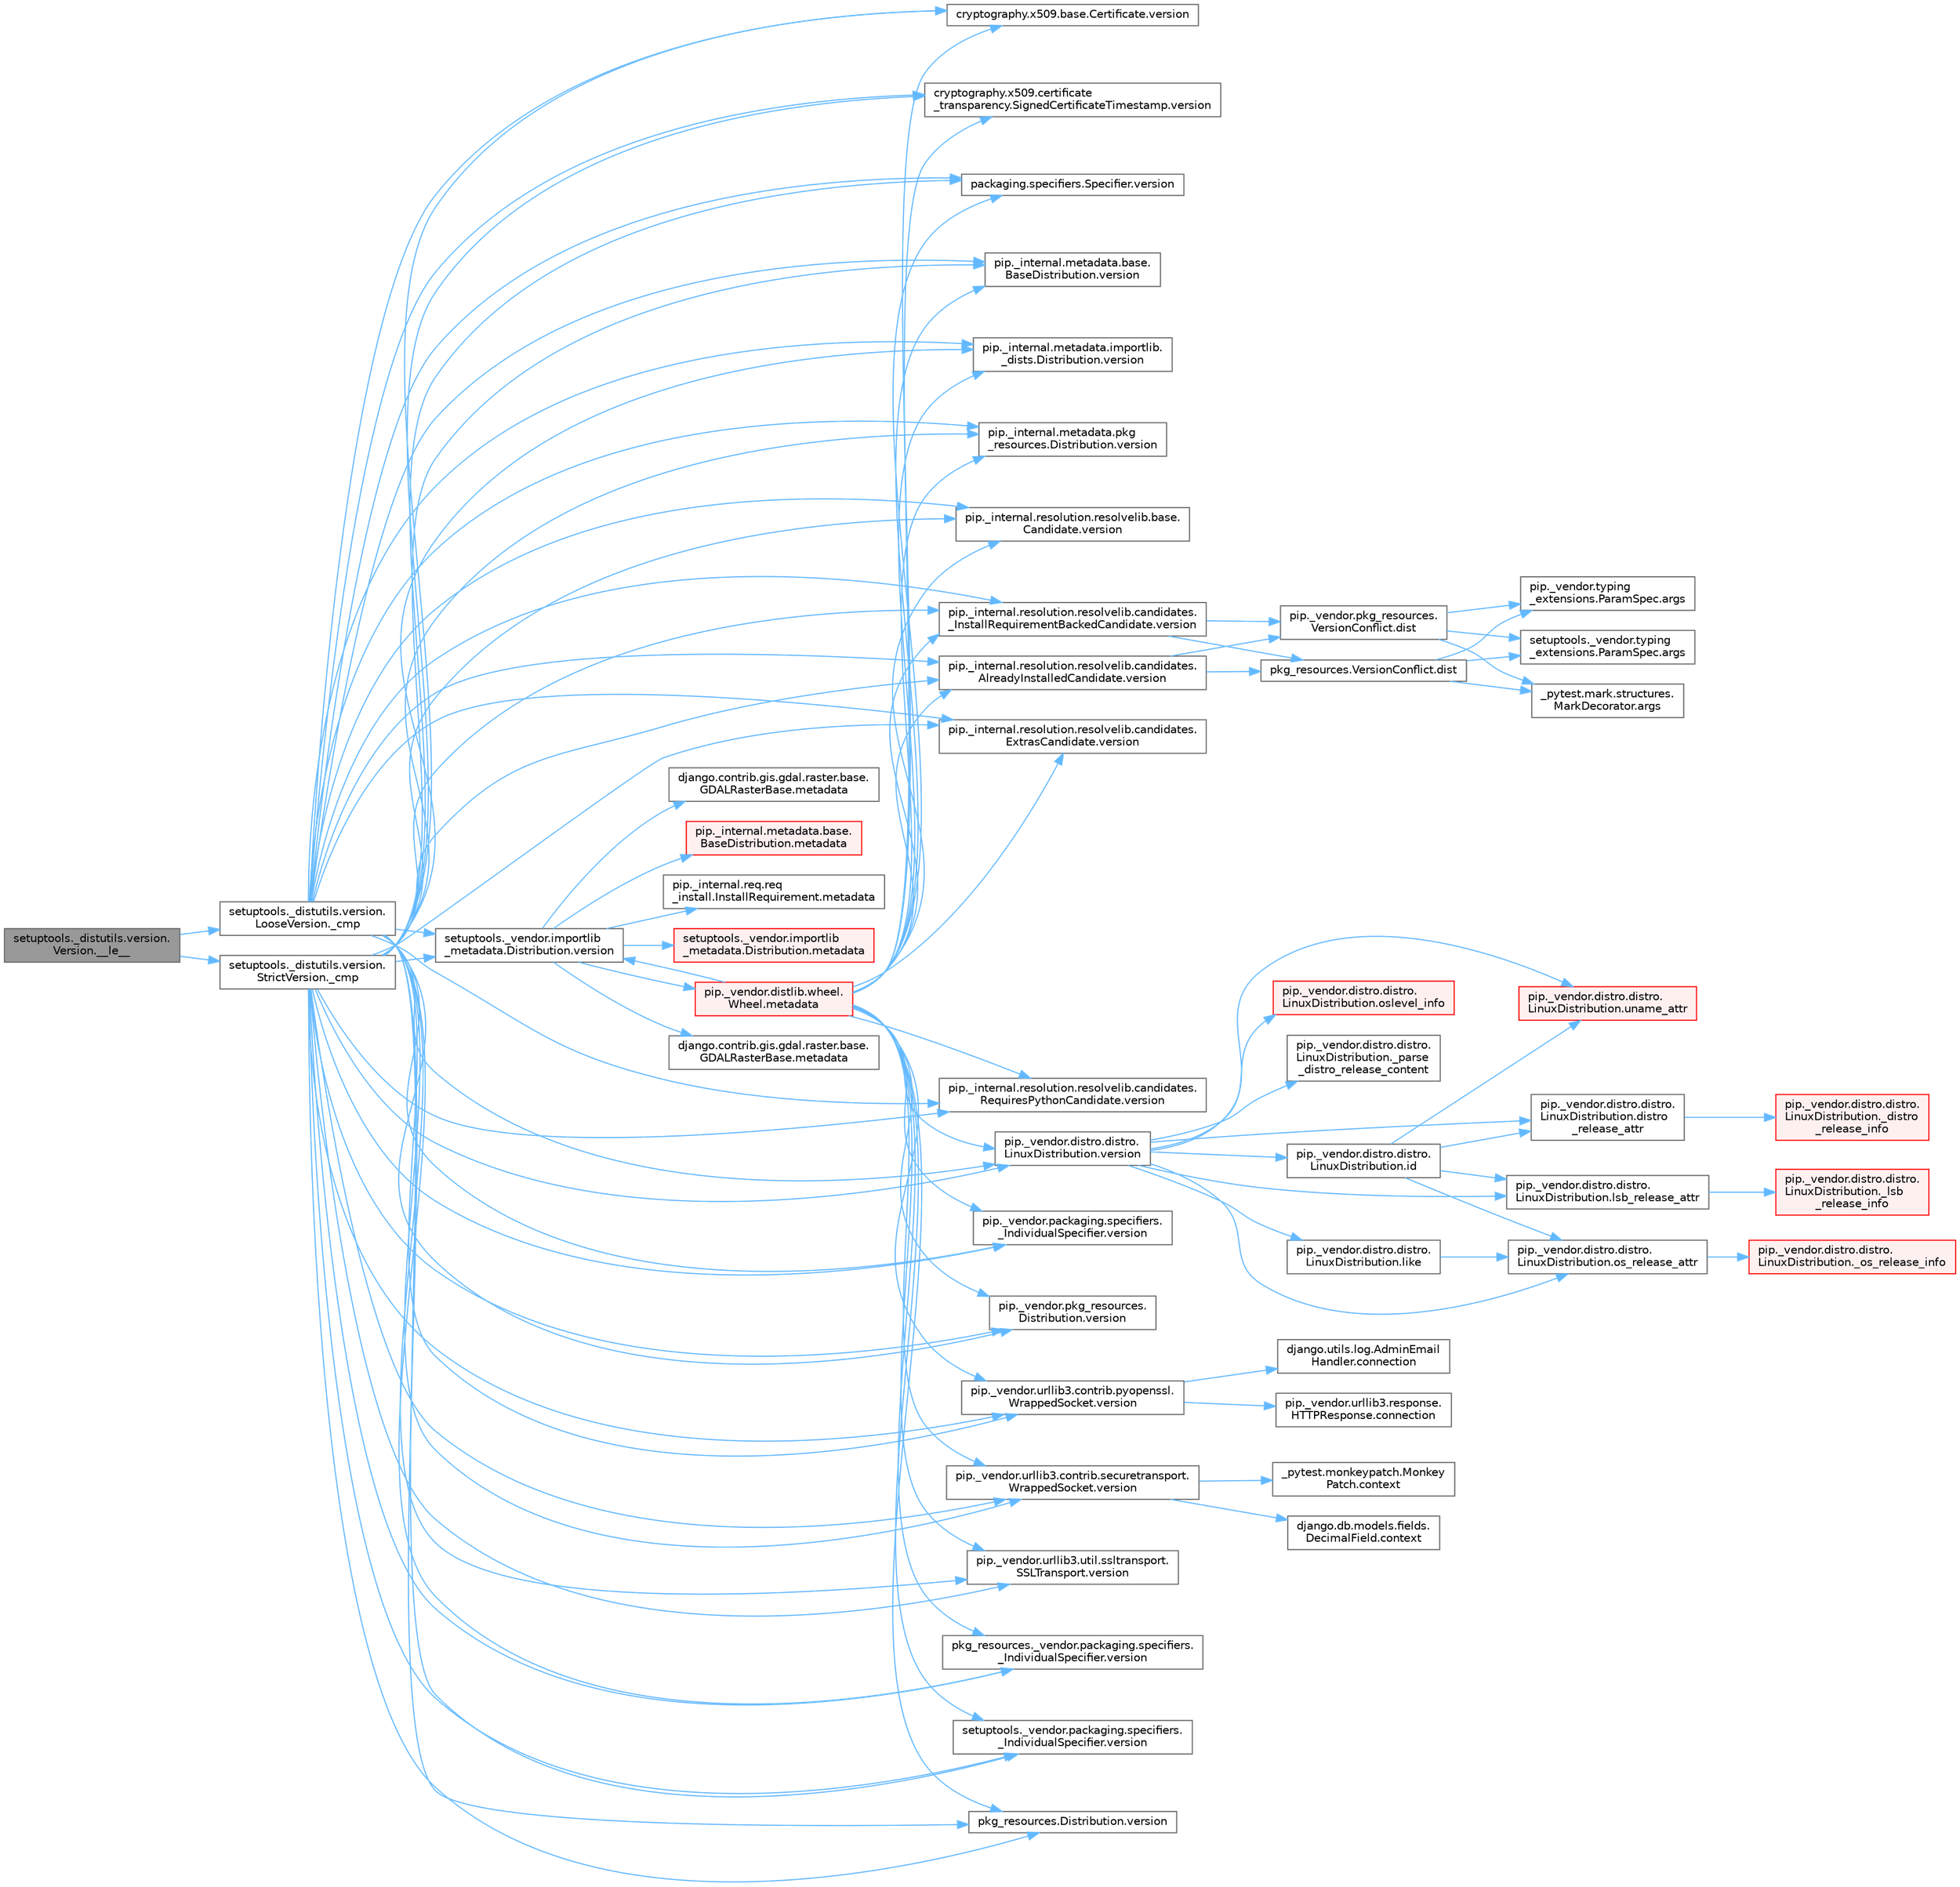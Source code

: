 digraph "setuptools._distutils.version.Version.__le__"
{
 // LATEX_PDF_SIZE
  bgcolor="transparent";
  edge [fontname=Helvetica,fontsize=10,labelfontname=Helvetica,labelfontsize=10];
  node [fontname=Helvetica,fontsize=10,shape=box,height=0.2,width=0.4];
  rankdir="LR";
  Node1 [id="Node000001",label="setuptools._distutils.version.\lVersion.__le__",height=0.2,width=0.4,color="gray40", fillcolor="grey60", style="filled", fontcolor="black",tooltip=" "];
  Node1 -> Node2 [id="edge1_Node000001_Node000002",color="steelblue1",style="solid",tooltip=" "];
  Node2 [id="Node000002",label="setuptools._distutils.version.\lLooseVersion._cmp",height=0.2,width=0.4,color="grey40", fillcolor="white", style="filled",URL="$classsetuptools_1_1__distutils_1_1version_1_1_loose_version.html#ae34a75c3977228cbb3f658b87d7a8302",tooltip=" "];
  Node2 -> Node3 [id="edge2_Node000002_Node000003",color="steelblue1",style="solid",tooltip=" "];
  Node3 [id="Node000003",label="cryptography.x509.base.Certificate.version",height=0.2,width=0.4,color="grey40", fillcolor="white", style="filled",URL="$classcryptography_1_1x509_1_1base_1_1_certificate.html#a409d340d01bf8acdd9790f6321f1b283",tooltip=" "];
  Node2 -> Node4 [id="edge3_Node000002_Node000004",color="steelblue1",style="solid",tooltip=" "];
  Node4 [id="Node000004",label="cryptography.x509.certificate\l_transparency.SignedCertificateTimestamp.version",height=0.2,width=0.4,color="grey40", fillcolor="white", style="filled",URL="$classcryptography_1_1x509_1_1certificate__transparency_1_1_signed_certificate_timestamp.html#a19434e4df91aa32c7b4654a16a672c8b",tooltip=" "];
  Node2 -> Node5 [id="edge4_Node000002_Node000005",color="steelblue1",style="solid",tooltip=" "];
  Node5 [id="Node000005",label="packaging.specifiers.Specifier.version",height=0.2,width=0.4,color="grey40", fillcolor="white", style="filled",URL="$classpackaging_1_1specifiers_1_1_specifier.html#a362b16f4c6f1f24b6b20b59b35d4689e",tooltip=" "];
  Node2 -> Node6 [id="edge5_Node000002_Node000006",color="steelblue1",style="solid",tooltip=" "];
  Node6 [id="Node000006",label="pip._internal.metadata.base.\lBaseDistribution.version",height=0.2,width=0.4,color="grey40", fillcolor="white", style="filled",URL="$classpip_1_1__internal_1_1metadata_1_1base_1_1_base_distribution.html#af4024115351223c1472e72e4c17da2fc",tooltip=" "];
  Node2 -> Node7 [id="edge6_Node000002_Node000007",color="steelblue1",style="solid",tooltip=" "];
  Node7 [id="Node000007",label="pip._internal.metadata.importlib.\l_dists.Distribution.version",height=0.2,width=0.4,color="grey40", fillcolor="white", style="filled",URL="$classpip_1_1__internal_1_1metadata_1_1importlib_1_1__dists_1_1_distribution.html#abd95316132f93c875260264dd5ae2513",tooltip=" "];
  Node2 -> Node8 [id="edge7_Node000002_Node000008",color="steelblue1",style="solid",tooltip=" "];
  Node8 [id="Node000008",label="pip._internal.metadata.pkg\l_resources.Distribution.version",height=0.2,width=0.4,color="grey40", fillcolor="white", style="filled",URL="$classpip_1_1__internal_1_1metadata_1_1pkg__resources_1_1_distribution.html#ac83e189aa08d2465284bb5d465190dde",tooltip=" "];
  Node2 -> Node9 [id="edge8_Node000002_Node000009",color="steelblue1",style="solid",tooltip=" "];
  Node9 [id="Node000009",label="pip._internal.resolution.resolvelib.base.\lCandidate.version",height=0.2,width=0.4,color="grey40", fillcolor="white", style="filled",URL="$classpip_1_1__internal_1_1resolution_1_1resolvelib_1_1base_1_1_candidate.html#a9c16dfa9e4f9aefc73ba5e64b22a8475",tooltip=" "];
  Node2 -> Node10 [id="edge9_Node000002_Node000010",color="steelblue1",style="solid",tooltip=" "];
  Node10 [id="Node000010",label="pip._internal.resolution.resolvelib.candidates.\l_InstallRequirementBackedCandidate.version",height=0.2,width=0.4,color="grey40", fillcolor="white", style="filled",URL="$classpip_1_1__internal_1_1resolution_1_1resolvelib_1_1candidates_1_1___install_requirement_backed_candidate.html#a4f4a974e66da6155fd19dedc8149f7a9",tooltip=" "];
  Node10 -> Node11 [id="edge10_Node000010_Node000011",color="steelblue1",style="solid",tooltip=" "];
  Node11 [id="Node000011",label="pip._vendor.pkg_resources.\lVersionConflict.dist",height=0.2,width=0.4,color="grey40", fillcolor="white", style="filled",URL="$classpip_1_1__vendor_1_1pkg__resources_1_1_version_conflict.html#a7fa47ad16b5d2c05a357fb42fc4d595d",tooltip=" "];
  Node11 -> Node12 [id="edge11_Node000011_Node000012",color="steelblue1",style="solid",tooltip=" "];
  Node12 [id="Node000012",label="_pytest.mark.structures.\lMarkDecorator.args",height=0.2,width=0.4,color="grey40", fillcolor="white", style="filled",URL="$class__pytest_1_1mark_1_1structures_1_1_mark_decorator.html#ab4999c45eec5ddbd26d29a7b58faca6b",tooltip=" "];
  Node11 -> Node13 [id="edge12_Node000011_Node000013",color="steelblue1",style="solid",tooltip=" "];
  Node13 [id="Node000013",label="pip._vendor.typing\l_extensions.ParamSpec.args",height=0.2,width=0.4,color="grey40", fillcolor="white", style="filled",URL="$classpip_1_1__vendor_1_1typing__extensions_1_1_param_spec.html#af9c011d670deaf40c04ee9c1ae53259f",tooltip=" "];
  Node11 -> Node14 [id="edge13_Node000011_Node000014",color="steelblue1",style="solid",tooltip=" "];
  Node14 [id="Node000014",label="setuptools._vendor.typing\l_extensions.ParamSpec.args",height=0.2,width=0.4,color="grey40", fillcolor="white", style="filled",URL="$classsetuptools_1_1__vendor_1_1typing__extensions_1_1_param_spec.html#ad62e4977155f8ecf52e51dd5377d451c",tooltip=" "];
  Node10 -> Node15 [id="edge14_Node000010_Node000015",color="steelblue1",style="solid",tooltip=" "];
  Node15 [id="Node000015",label="pkg_resources.VersionConflict.dist",height=0.2,width=0.4,color="grey40", fillcolor="white", style="filled",URL="$classpkg__resources_1_1_version_conflict.html#adab9bd550162ac64afce604568730ae8",tooltip=" "];
  Node15 -> Node12 [id="edge15_Node000015_Node000012",color="steelblue1",style="solid",tooltip=" "];
  Node15 -> Node13 [id="edge16_Node000015_Node000013",color="steelblue1",style="solid",tooltip=" "];
  Node15 -> Node14 [id="edge17_Node000015_Node000014",color="steelblue1",style="solid",tooltip=" "];
  Node2 -> Node16 [id="edge18_Node000002_Node000016",color="steelblue1",style="solid",tooltip=" "];
  Node16 [id="Node000016",label="pip._internal.resolution.resolvelib.candidates.\lAlreadyInstalledCandidate.version",height=0.2,width=0.4,color="grey40", fillcolor="white", style="filled",URL="$classpip_1_1__internal_1_1resolution_1_1resolvelib_1_1candidates_1_1_already_installed_candidate.html#a00f06d15e6d65f9278521c4818effeef",tooltip=" "];
  Node16 -> Node11 [id="edge19_Node000016_Node000011",color="steelblue1",style="solid",tooltip=" "];
  Node16 -> Node15 [id="edge20_Node000016_Node000015",color="steelblue1",style="solid",tooltip=" "];
  Node2 -> Node17 [id="edge21_Node000002_Node000017",color="steelblue1",style="solid",tooltip=" "];
  Node17 [id="Node000017",label="pip._internal.resolution.resolvelib.candidates.\lExtrasCandidate.version",height=0.2,width=0.4,color="grey40", fillcolor="white", style="filled",URL="$classpip_1_1__internal_1_1resolution_1_1resolvelib_1_1candidates_1_1_extras_candidate.html#afd11c944b3a60218acccf10656b4c59e",tooltip=" "];
  Node2 -> Node18 [id="edge22_Node000002_Node000018",color="steelblue1",style="solid",tooltip=" "];
  Node18 [id="Node000018",label="pip._internal.resolution.resolvelib.candidates.\lRequiresPythonCandidate.version",height=0.2,width=0.4,color="grey40", fillcolor="white", style="filled",URL="$classpip_1_1__internal_1_1resolution_1_1resolvelib_1_1candidates_1_1_requires_python_candidate.html#a2ec46fa71f2669b413ba5b9943c19dfc",tooltip=" "];
  Node2 -> Node19 [id="edge23_Node000002_Node000019",color="steelblue1",style="solid",tooltip=" "];
  Node19 [id="Node000019",label="pip._vendor.distro.distro.\lLinuxDistribution.version",height=0.2,width=0.4,color="grey40", fillcolor="white", style="filled",URL="$classpip_1_1__vendor_1_1distro_1_1distro_1_1_linux_distribution.html#a35f4d1557d49774f4cb5c3f52fca0676",tooltip=" "];
  Node19 -> Node20 [id="edge24_Node000019_Node000020",color="steelblue1",style="solid",tooltip=" "];
  Node20 [id="Node000020",label="pip._vendor.distro.distro.\lLinuxDistribution._parse\l_distro_release_content",height=0.2,width=0.4,color="grey40", fillcolor="white", style="filled",URL="$classpip_1_1__vendor_1_1distro_1_1distro_1_1_linux_distribution.html#a8404778baba4655c22b5d74dea4550c4",tooltip=" "];
  Node19 -> Node21 [id="edge25_Node000019_Node000021",color="steelblue1",style="solid",tooltip=" "];
  Node21 [id="Node000021",label="pip._vendor.distro.distro.\lLinuxDistribution.distro\l_release_attr",height=0.2,width=0.4,color="grey40", fillcolor="white", style="filled",URL="$classpip_1_1__vendor_1_1distro_1_1distro_1_1_linux_distribution.html#a69a78e152aeaccb753c30d3cf86c5686",tooltip=" "];
  Node21 -> Node22 [id="edge26_Node000021_Node000022",color="steelblue1",style="solid",tooltip=" "];
  Node22 [id="Node000022",label="pip._vendor.distro.distro.\lLinuxDistribution._distro\l_release_info",height=0.2,width=0.4,color="red", fillcolor="#FFF0F0", style="filled",URL="$classpip_1_1__vendor_1_1distro_1_1distro_1_1_linux_distribution.html#a5003f69f1494a495c6fdca7f1e0ef614",tooltip=" "];
  Node19 -> Node24 [id="edge27_Node000019_Node000024",color="steelblue1",style="solid",tooltip=" "];
  Node24 [id="Node000024",label="pip._vendor.distro.distro.\lLinuxDistribution.id",height=0.2,width=0.4,color="grey40", fillcolor="white", style="filled",URL="$classpip_1_1__vendor_1_1distro_1_1distro_1_1_linux_distribution.html#aec57d97b3bd82778371db7afa1d5b877",tooltip=" "];
  Node24 -> Node21 [id="edge28_Node000024_Node000021",color="steelblue1",style="solid",tooltip=" "];
  Node24 -> Node25 [id="edge29_Node000024_Node000025",color="steelblue1",style="solid",tooltip=" "];
  Node25 [id="Node000025",label="pip._vendor.distro.distro.\lLinuxDistribution.lsb_release_attr",height=0.2,width=0.4,color="grey40", fillcolor="white", style="filled",URL="$classpip_1_1__vendor_1_1distro_1_1distro_1_1_linux_distribution.html#a3e181ce742dc66ccfcf15ef2d404861c",tooltip=" "];
  Node25 -> Node26 [id="edge30_Node000025_Node000026",color="steelblue1",style="solid",tooltip=" "];
  Node26 [id="Node000026",label="pip._vendor.distro.distro.\lLinuxDistribution._lsb\l_release_info",height=0.2,width=0.4,color="red", fillcolor="#FFF0F0", style="filled",URL="$classpip_1_1__vendor_1_1distro_1_1distro_1_1_linux_distribution.html#a188d17e6df978b036353f89eda0aa082",tooltip=" "];
  Node24 -> Node29 [id="edge31_Node000024_Node000029",color="steelblue1",style="solid",tooltip=" "];
  Node29 [id="Node000029",label="pip._vendor.distro.distro.\lLinuxDistribution.os_release_attr",height=0.2,width=0.4,color="grey40", fillcolor="white", style="filled",URL="$classpip_1_1__vendor_1_1distro_1_1distro_1_1_linux_distribution.html#a968f52bb8dde8bdf6141e68c66dfa779",tooltip=" "];
  Node29 -> Node30 [id="edge32_Node000029_Node000030",color="steelblue1",style="solid",tooltip=" "];
  Node30 [id="Node000030",label="pip._vendor.distro.distro.\lLinuxDistribution._os_release_info",height=0.2,width=0.4,color="red", fillcolor="#FFF0F0", style="filled",URL="$classpip_1_1__vendor_1_1distro_1_1distro_1_1_linux_distribution.html#a01ae8767860f2218e09a753a47cafb62",tooltip=" "];
  Node24 -> Node32 [id="edge33_Node000024_Node000032",color="steelblue1",style="solid",tooltip=" "];
  Node32 [id="Node000032",label="pip._vendor.distro.distro.\lLinuxDistribution.uname_attr",height=0.2,width=0.4,color="red", fillcolor="#FFF0F0", style="filled",URL="$classpip_1_1__vendor_1_1distro_1_1distro_1_1_linux_distribution.html#a41ed985a34cdca25cac350af802e86d4",tooltip=" "];
  Node19 -> Node35 [id="edge34_Node000019_Node000035",color="steelblue1",style="solid",tooltip=" "];
  Node35 [id="Node000035",label="pip._vendor.distro.distro.\lLinuxDistribution.like",height=0.2,width=0.4,color="grey40", fillcolor="white", style="filled",URL="$classpip_1_1__vendor_1_1distro_1_1distro_1_1_linux_distribution.html#af76abe2ec871ec06a5c2c4a311be86f4",tooltip=" "];
  Node35 -> Node29 [id="edge35_Node000035_Node000029",color="steelblue1",style="solid",tooltip=" "];
  Node19 -> Node25 [id="edge36_Node000019_Node000025",color="steelblue1",style="solid",tooltip=" "];
  Node19 -> Node29 [id="edge37_Node000019_Node000029",color="steelblue1",style="solid",tooltip=" "];
  Node19 -> Node36 [id="edge38_Node000019_Node000036",color="steelblue1",style="solid",tooltip=" "];
  Node36 [id="Node000036",label="pip._vendor.distro.distro.\lLinuxDistribution.oslevel_info",height=0.2,width=0.4,color="red", fillcolor="#FFF0F0", style="filled",URL="$classpip_1_1__vendor_1_1distro_1_1distro_1_1_linux_distribution.html#ac8a698476164f2b6082683e73939943f",tooltip=" "];
  Node19 -> Node32 [id="edge39_Node000019_Node000032",color="steelblue1",style="solid",tooltip=" "];
  Node2 -> Node38 [id="edge40_Node000002_Node000038",color="steelblue1",style="solid",tooltip=" "];
  Node38 [id="Node000038",label="pip._vendor.packaging.specifiers.\l_IndividualSpecifier.version",height=0.2,width=0.4,color="grey40", fillcolor="white", style="filled",URL="$classpip_1_1__vendor_1_1packaging_1_1specifiers_1_1___individual_specifier.html#a5f58dee6bcf78651ae53becf5ee2f682",tooltip=" "];
  Node2 -> Node39 [id="edge41_Node000002_Node000039",color="steelblue1",style="solid",tooltip=" "];
  Node39 [id="Node000039",label="pip._vendor.pkg_resources.\lDistribution.version",height=0.2,width=0.4,color="grey40", fillcolor="white", style="filled",URL="$classpip_1_1__vendor_1_1pkg__resources_1_1_distribution.html#a783cf8eb18dd829ab29f7d5d44185374",tooltip=" "];
  Node2 -> Node40 [id="edge42_Node000002_Node000040",color="steelblue1",style="solid",tooltip=" "];
  Node40 [id="Node000040",label="pip._vendor.urllib3.contrib.pyopenssl.\lWrappedSocket.version",height=0.2,width=0.4,color="grey40", fillcolor="white", style="filled",URL="$classpip_1_1__vendor_1_1urllib3_1_1contrib_1_1pyopenssl_1_1_wrapped_socket.html#a87d465579dce4c65898d6b9fb49280d7",tooltip=" "];
  Node40 -> Node41 [id="edge43_Node000040_Node000041",color="steelblue1",style="solid",tooltip=" "];
  Node41 [id="Node000041",label="django.utils.log.AdminEmail\lHandler.connection",height=0.2,width=0.4,color="grey40", fillcolor="white", style="filled",URL="$classdjango_1_1utils_1_1log_1_1_admin_email_handler.html#a545b5f7ec55a857fe1ca7836814a0760",tooltip=" "];
  Node40 -> Node42 [id="edge44_Node000040_Node000042",color="steelblue1",style="solid",tooltip=" "];
  Node42 [id="Node000042",label="pip._vendor.urllib3.response.\lHTTPResponse.connection",height=0.2,width=0.4,color="grey40", fillcolor="white", style="filled",URL="$classpip_1_1__vendor_1_1urllib3_1_1response_1_1_h_t_t_p_response.html#a9002314624685de3bbf9b84bdc87fef8",tooltip=" "];
  Node2 -> Node43 [id="edge45_Node000002_Node000043",color="steelblue1",style="solid",tooltip=" "];
  Node43 [id="Node000043",label="pip._vendor.urllib3.contrib.securetransport.\lWrappedSocket.version",height=0.2,width=0.4,color="grey40", fillcolor="white", style="filled",URL="$classpip_1_1__vendor_1_1urllib3_1_1contrib_1_1securetransport_1_1_wrapped_socket.html#accb4ff03401dc8f1355a29ed9da90101",tooltip=" "];
  Node43 -> Node44 [id="edge46_Node000043_Node000044",color="steelblue1",style="solid",tooltip=" "];
  Node44 [id="Node000044",label="_pytest.monkeypatch.Monkey\lPatch.context",height=0.2,width=0.4,color="grey40", fillcolor="white", style="filled",URL="$class__pytest_1_1monkeypatch_1_1_monkey_patch.html#ab444ae4221fd89a16fe913fd14148d46",tooltip=" "];
  Node43 -> Node45 [id="edge47_Node000043_Node000045",color="steelblue1",style="solid",tooltip=" "];
  Node45 [id="Node000045",label="django.db.models.fields.\lDecimalField.context",height=0.2,width=0.4,color="grey40", fillcolor="white", style="filled",URL="$classdjango_1_1db_1_1models_1_1fields_1_1_decimal_field.html#a6d832c16515ca05aa17fa3fb0354ed65",tooltip=" "];
  Node2 -> Node46 [id="edge48_Node000002_Node000046",color="steelblue1",style="solid",tooltip=" "];
  Node46 [id="Node000046",label="pip._vendor.urllib3.util.ssltransport.\lSSLTransport.version",height=0.2,width=0.4,color="grey40", fillcolor="white", style="filled",URL="$classpip_1_1__vendor_1_1urllib3_1_1util_1_1ssltransport_1_1_s_s_l_transport.html#ac87ccb5563ce5ed172b1397afcbadd69",tooltip=" "];
  Node2 -> Node47 [id="edge49_Node000002_Node000047",color="steelblue1",style="solid",tooltip=" "];
  Node47 [id="Node000047",label="pkg_resources._vendor.packaging.specifiers.\l_IndividualSpecifier.version",height=0.2,width=0.4,color="grey40", fillcolor="white", style="filled",URL="$classpkg__resources_1_1__vendor_1_1packaging_1_1specifiers_1_1___individual_specifier.html#af1fa63fc2047fd4dfb4f8128fc1d74ce",tooltip=" "];
  Node2 -> Node48 [id="edge50_Node000002_Node000048",color="steelblue1",style="solid",tooltip=" "];
  Node48 [id="Node000048",label="pkg_resources.Distribution.version",height=0.2,width=0.4,color="grey40", fillcolor="white", style="filled",URL="$classpkg__resources_1_1_distribution.html#a04061ef28a853f4c77f4b64cba1e4ed7",tooltip=" "];
  Node2 -> Node49 [id="edge51_Node000002_Node000049",color="steelblue1",style="solid",tooltip=" "];
  Node49 [id="Node000049",label="setuptools._vendor.importlib\l_metadata.Distribution.version",height=0.2,width=0.4,color="grey40", fillcolor="white", style="filled",URL="$classsetuptools_1_1__vendor_1_1importlib__metadata_1_1_distribution.html#a7c335c158718e634680c2c3ca271962e",tooltip=" "];
  Node49 -> Node50 [id="edge52_Node000049_Node000050",color="steelblue1",style="solid",tooltip=" "];
  Node50 [id="Node000050",label="django.contrib.gis.gdal.raster.base.\lGDALRasterBase.metadata",height=0.2,width=0.4,color="grey40", fillcolor="white", style="filled",URL="$classdjango_1_1contrib_1_1gis_1_1gdal_1_1raster_1_1base_1_1_g_d_a_l_raster_base.html#ac656a9816397d9b605bdbc6175fde717",tooltip=" "];
  Node49 -> Node51 [id="edge53_Node000049_Node000051",color="steelblue1",style="solid",tooltip=" "];
  Node51 [id="Node000051",label="django.contrib.gis.gdal.raster.base.\lGDALRasterBase.metadata",height=0.2,width=0.4,color="grey40", fillcolor="white", style="filled",URL="$classdjango_1_1contrib_1_1gis_1_1gdal_1_1raster_1_1base_1_1_g_d_a_l_raster_base.html#ac68a22e3a52d43707936b339b8af62ad",tooltip=" "];
  Node49 -> Node52 [id="edge54_Node000049_Node000052",color="steelblue1",style="solid",tooltip=" "];
  Node52 [id="Node000052",label="pip._internal.metadata.base.\lBaseDistribution.metadata",height=0.2,width=0.4,color="red", fillcolor="#FFF0F0", style="filled",URL="$classpip_1_1__internal_1_1metadata_1_1base_1_1_base_distribution.html#a665b55bcebd861e5959f53a7d2f1350f",tooltip=" "];
  Node49 -> Node432 [id="edge55_Node000049_Node000432",color="steelblue1",style="solid",tooltip=" "];
  Node432 [id="Node000432",label="pip._internal.req.req\l_install.InstallRequirement.metadata",height=0.2,width=0.4,color="grey40", fillcolor="white", style="filled",URL="$classpip_1_1__internal_1_1req_1_1req__install_1_1_install_requirement.html#a212fdd382933af2966e6a94c2db91bca",tooltip=" "];
  Node49 -> Node433 [id="edge56_Node000049_Node000433",color="steelblue1",style="solid",tooltip=" "];
  Node433 [id="Node000433",label="pip._vendor.distlib.wheel.\lWheel.metadata",height=0.2,width=0.4,color="red", fillcolor="#FFF0F0", style="filled",URL="$classpip_1_1__vendor_1_1distlib_1_1wheel_1_1_wheel.html#a9e567ddb3165e2b2bdb2c358774b32a6",tooltip=" "];
  Node433 -> Node3 [id="edge57_Node000433_Node000003",color="steelblue1",style="solid",tooltip=" "];
  Node433 -> Node4 [id="edge58_Node000433_Node000004",color="steelblue1",style="solid",tooltip=" "];
  Node433 -> Node5 [id="edge59_Node000433_Node000005",color="steelblue1",style="solid",tooltip=" "];
  Node433 -> Node6 [id="edge60_Node000433_Node000006",color="steelblue1",style="solid",tooltip=" "];
  Node433 -> Node7 [id="edge61_Node000433_Node000007",color="steelblue1",style="solid",tooltip=" "];
  Node433 -> Node8 [id="edge62_Node000433_Node000008",color="steelblue1",style="solid",tooltip=" "];
  Node433 -> Node9 [id="edge63_Node000433_Node000009",color="steelblue1",style="solid",tooltip=" "];
  Node433 -> Node10 [id="edge64_Node000433_Node000010",color="steelblue1",style="solid",tooltip=" "];
  Node433 -> Node16 [id="edge65_Node000433_Node000016",color="steelblue1",style="solid",tooltip=" "];
  Node433 -> Node17 [id="edge66_Node000433_Node000017",color="steelblue1",style="solid",tooltip=" "];
  Node433 -> Node18 [id="edge67_Node000433_Node000018",color="steelblue1",style="solid",tooltip=" "];
  Node433 -> Node19 [id="edge68_Node000433_Node000019",color="steelblue1",style="solid",tooltip=" "];
  Node433 -> Node38 [id="edge69_Node000433_Node000038",color="steelblue1",style="solid",tooltip=" "];
  Node433 -> Node39 [id="edge70_Node000433_Node000039",color="steelblue1",style="solid",tooltip=" "];
  Node433 -> Node40 [id="edge71_Node000433_Node000040",color="steelblue1",style="solid",tooltip=" "];
  Node433 -> Node43 [id="edge72_Node000433_Node000043",color="steelblue1",style="solid",tooltip=" "];
  Node433 -> Node46 [id="edge73_Node000433_Node000046",color="steelblue1",style="solid",tooltip=" "];
  Node433 -> Node47 [id="edge74_Node000433_Node000047",color="steelblue1",style="solid",tooltip=" "];
  Node433 -> Node48 [id="edge75_Node000433_Node000048",color="steelblue1",style="solid",tooltip=" "];
  Node433 -> Node49 [id="edge76_Node000433_Node000049",color="steelblue1",style="solid",tooltip=" "];
  Node433 -> Node585 [id="edge77_Node000433_Node000585",color="steelblue1",style="solid",tooltip=" "];
  Node585 [id="Node000585",label="setuptools._vendor.packaging.specifiers.\l_IndividualSpecifier.version",height=0.2,width=0.4,color="grey40", fillcolor="white", style="filled",URL="$classsetuptools_1_1__vendor_1_1packaging_1_1specifiers_1_1___individual_specifier.html#a9abd6ec6aea6456233c7c454c171dcbf",tooltip=" "];
  Node49 -> Node787 [id="edge78_Node000049_Node000787",color="steelblue1",style="solid",tooltip=" "];
  Node787 [id="Node000787",label="setuptools._vendor.importlib\l_metadata.Distribution.metadata",height=0.2,width=0.4,color="red", fillcolor="#FFF0F0", style="filled",URL="$classsetuptools_1_1__vendor_1_1importlib__metadata_1_1_distribution.html#afe56c9fb55cf594cb94d0ebe52c32fad",tooltip=" "];
  Node2 -> Node585 [id="edge79_Node000002_Node000585",color="steelblue1",style="solid",tooltip=" "];
  Node1 -> Node4527 [id="edge80_Node000001_Node004527",color="steelblue1",style="solid",tooltip=" "];
  Node4527 [id="Node004527",label="setuptools._distutils.version.\lStrictVersion._cmp",height=0.2,width=0.4,color="grey40", fillcolor="white", style="filled",URL="$classsetuptools_1_1__distutils_1_1version_1_1_strict_version.html#a4ee1ca0787935f5c04b658198e72c56b",tooltip=" "];
  Node4527 -> Node3 [id="edge81_Node004527_Node000003",color="steelblue1",style="solid",tooltip=" "];
  Node4527 -> Node4 [id="edge82_Node004527_Node000004",color="steelblue1",style="solid",tooltip=" "];
  Node4527 -> Node5 [id="edge83_Node004527_Node000005",color="steelblue1",style="solid",tooltip=" "];
  Node4527 -> Node6 [id="edge84_Node004527_Node000006",color="steelblue1",style="solid",tooltip=" "];
  Node4527 -> Node7 [id="edge85_Node004527_Node000007",color="steelblue1",style="solid",tooltip=" "];
  Node4527 -> Node8 [id="edge86_Node004527_Node000008",color="steelblue1",style="solid",tooltip=" "];
  Node4527 -> Node9 [id="edge87_Node004527_Node000009",color="steelblue1",style="solid",tooltip=" "];
  Node4527 -> Node10 [id="edge88_Node004527_Node000010",color="steelblue1",style="solid",tooltip=" "];
  Node4527 -> Node16 [id="edge89_Node004527_Node000016",color="steelblue1",style="solid",tooltip=" "];
  Node4527 -> Node17 [id="edge90_Node004527_Node000017",color="steelblue1",style="solid",tooltip=" "];
  Node4527 -> Node18 [id="edge91_Node004527_Node000018",color="steelblue1",style="solid",tooltip=" "];
  Node4527 -> Node19 [id="edge92_Node004527_Node000019",color="steelblue1",style="solid",tooltip=" "];
  Node4527 -> Node38 [id="edge93_Node004527_Node000038",color="steelblue1",style="solid",tooltip=" "];
  Node4527 -> Node39 [id="edge94_Node004527_Node000039",color="steelblue1",style="solid",tooltip=" "];
  Node4527 -> Node40 [id="edge95_Node004527_Node000040",color="steelblue1",style="solid",tooltip=" "];
  Node4527 -> Node43 [id="edge96_Node004527_Node000043",color="steelblue1",style="solid",tooltip=" "];
  Node4527 -> Node46 [id="edge97_Node004527_Node000046",color="steelblue1",style="solid",tooltip=" "];
  Node4527 -> Node47 [id="edge98_Node004527_Node000047",color="steelblue1",style="solid",tooltip=" "];
  Node4527 -> Node48 [id="edge99_Node004527_Node000048",color="steelblue1",style="solid",tooltip=" "];
  Node4527 -> Node49 [id="edge100_Node004527_Node000049",color="steelblue1",style="solid",tooltip=" "];
  Node4527 -> Node585 [id="edge101_Node004527_Node000585",color="steelblue1",style="solid",tooltip=" "];
}

